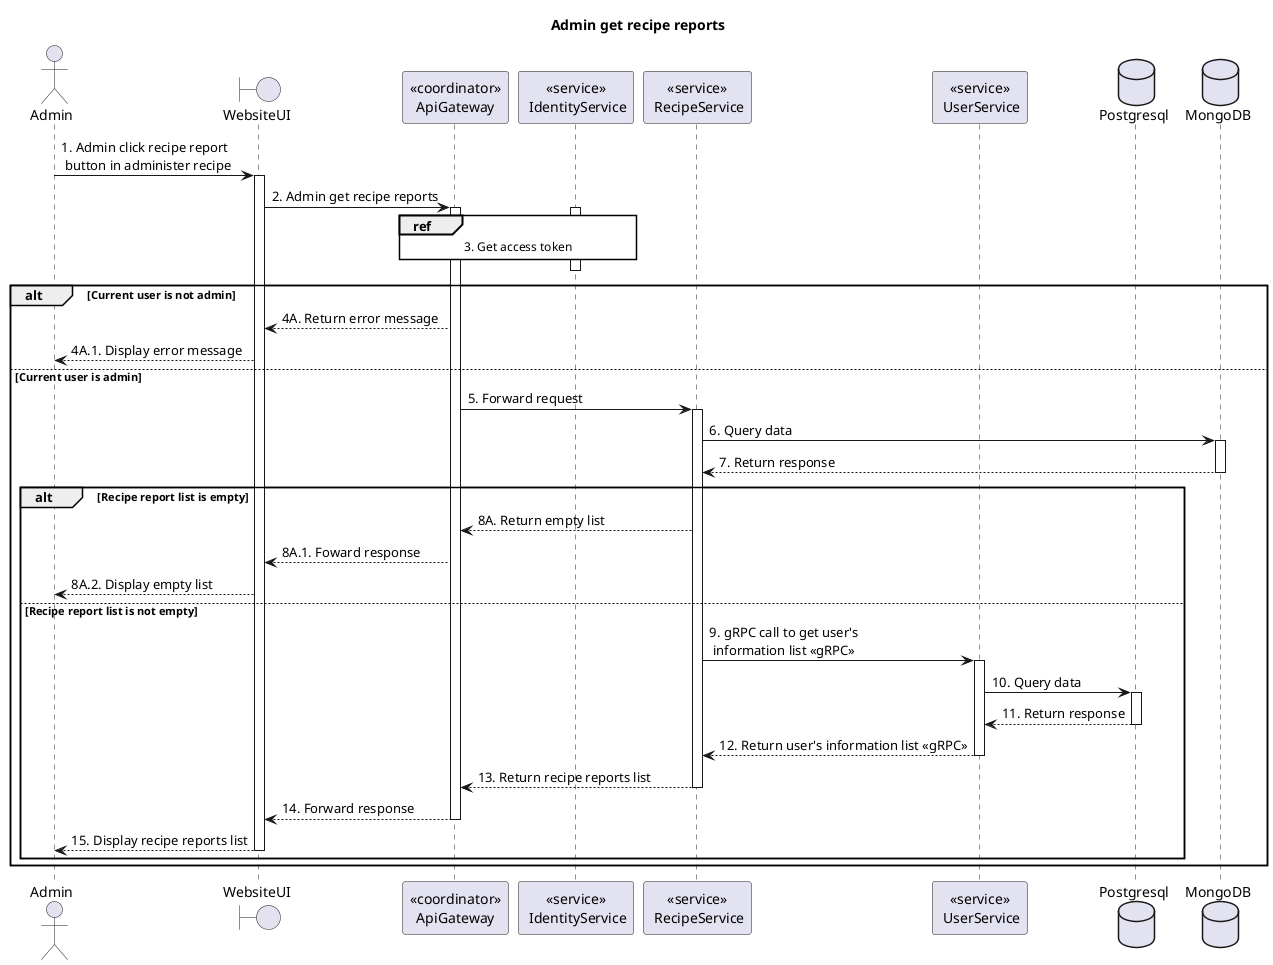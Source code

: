 @startuml Sequence
title "Admin get recipe reports"
' Style section
<style>
  sequenceDiagram {
    reference {
      BackGroundColor white
    }
}
</style>

actor Admin
boundary WebsiteUI
participant "<<coordinator>>\nApiGateway" as ApiGateway
participant "<<service>>\n IdentityService" as IdentityService
participant "<<service>>\n RecipeService" as RecipeService
participant "<<service>>\n UserService" as UserService
database Postgresql
database MongoDB

Admin -> WebsiteUI++: 1. Admin click recipe report \n button in administer recipe
WebsiteUI -> ApiGateway++: 2. Admin get recipe reports

activate IdentityService
ref over ApiGateway, IdentityService: 3. Get access token
ApiGateway -[hidden]-> IdentityService
deactivate IdentityService

alt Current user is not admin
    WebsiteUI <-- ApiGateway: 4A. Return error message
    Admin <-- WebsiteUI: 4A.1. Display error message
else Current user is admin
ApiGateway -> RecipeService++: 5. Forward request
RecipeService -> MongoDB++: 6. Query data
RecipeService <-- MongoDB--: 7. Return response
  alt Recipe report list is empty
      ApiGateway <-- RecipeService: 8A. Return empty list
      WebsiteUI <-- ApiGateway: 8A.1. Foward response
      Admin <-- WebsiteUI: 8A.2. Display empty list
  else Recipe report list is not empty
      RecipeService -> UserService++: 9. gRPC call to get user's \n information list <<gRPC>>
      UserService -> Postgresql++: 10. Query data
      UserService <-- Postgresql--: 11. Return response
      RecipeService <-- UserService--: 12. Return user's information list <<gRPC>>
      ApiGateway <-- RecipeService--: 13. Return recipe reports list
      WebsiteUI <-- ApiGateway--: 14. Forward response
      Admin <-- WebsiteUI--: 15. Display recipe reports list
  end alt
end alt

@enduml